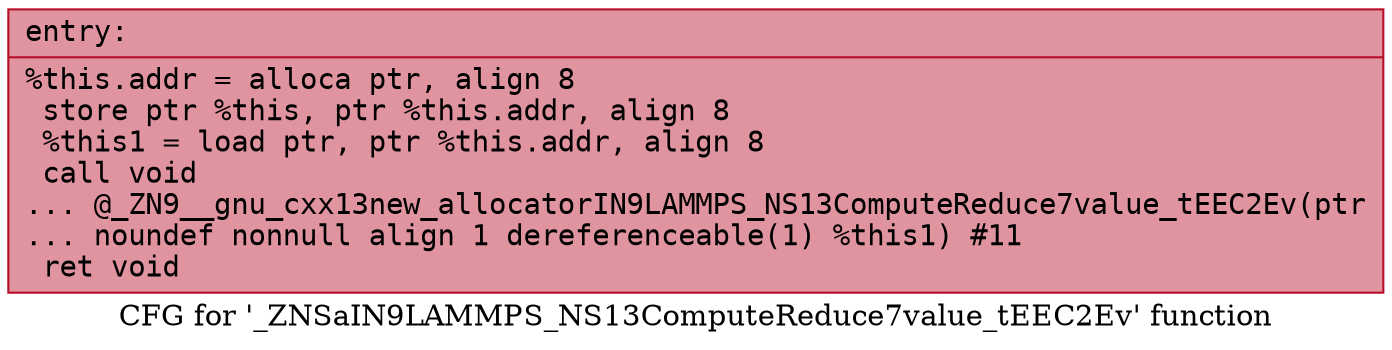 digraph "CFG for '_ZNSaIN9LAMMPS_NS13ComputeReduce7value_tEEC2Ev' function" {
	label="CFG for '_ZNSaIN9LAMMPS_NS13ComputeReduce7value_tEEC2Ev' function";

	Node0x5591402a3ce0 [shape=record,color="#b70d28ff", style=filled, fillcolor="#b70d2870" fontname="Courier",label="{entry:\l|  %this.addr = alloca ptr, align 8\l  store ptr %this, ptr %this.addr, align 8\l  %this1 = load ptr, ptr %this.addr, align 8\l  call void\l... @_ZN9__gnu_cxx13new_allocatorIN9LAMMPS_NS13ComputeReduce7value_tEEC2Ev(ptr\l... noundef nonnull align 1 dereferenceable(1) %this1) #11\l  ret void\l}"];
}
